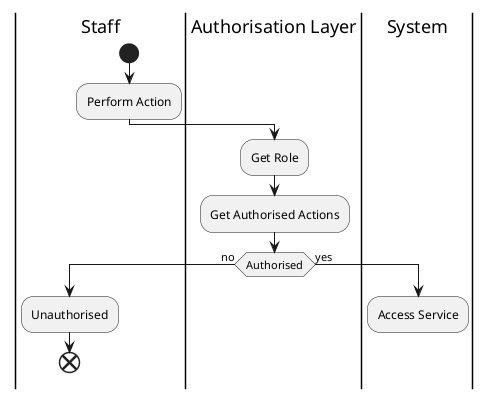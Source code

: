 @startuml
|Staff|
start
:Perform Action;
|Authorisation Layer|
:Get Role;
:Get Authorised Actions;
if (Authorised) is (no) then 
    |Staff|
    :Unauthorised;
    end
else (yes)
    |System|
    :Access Service;
    detach

@enduml